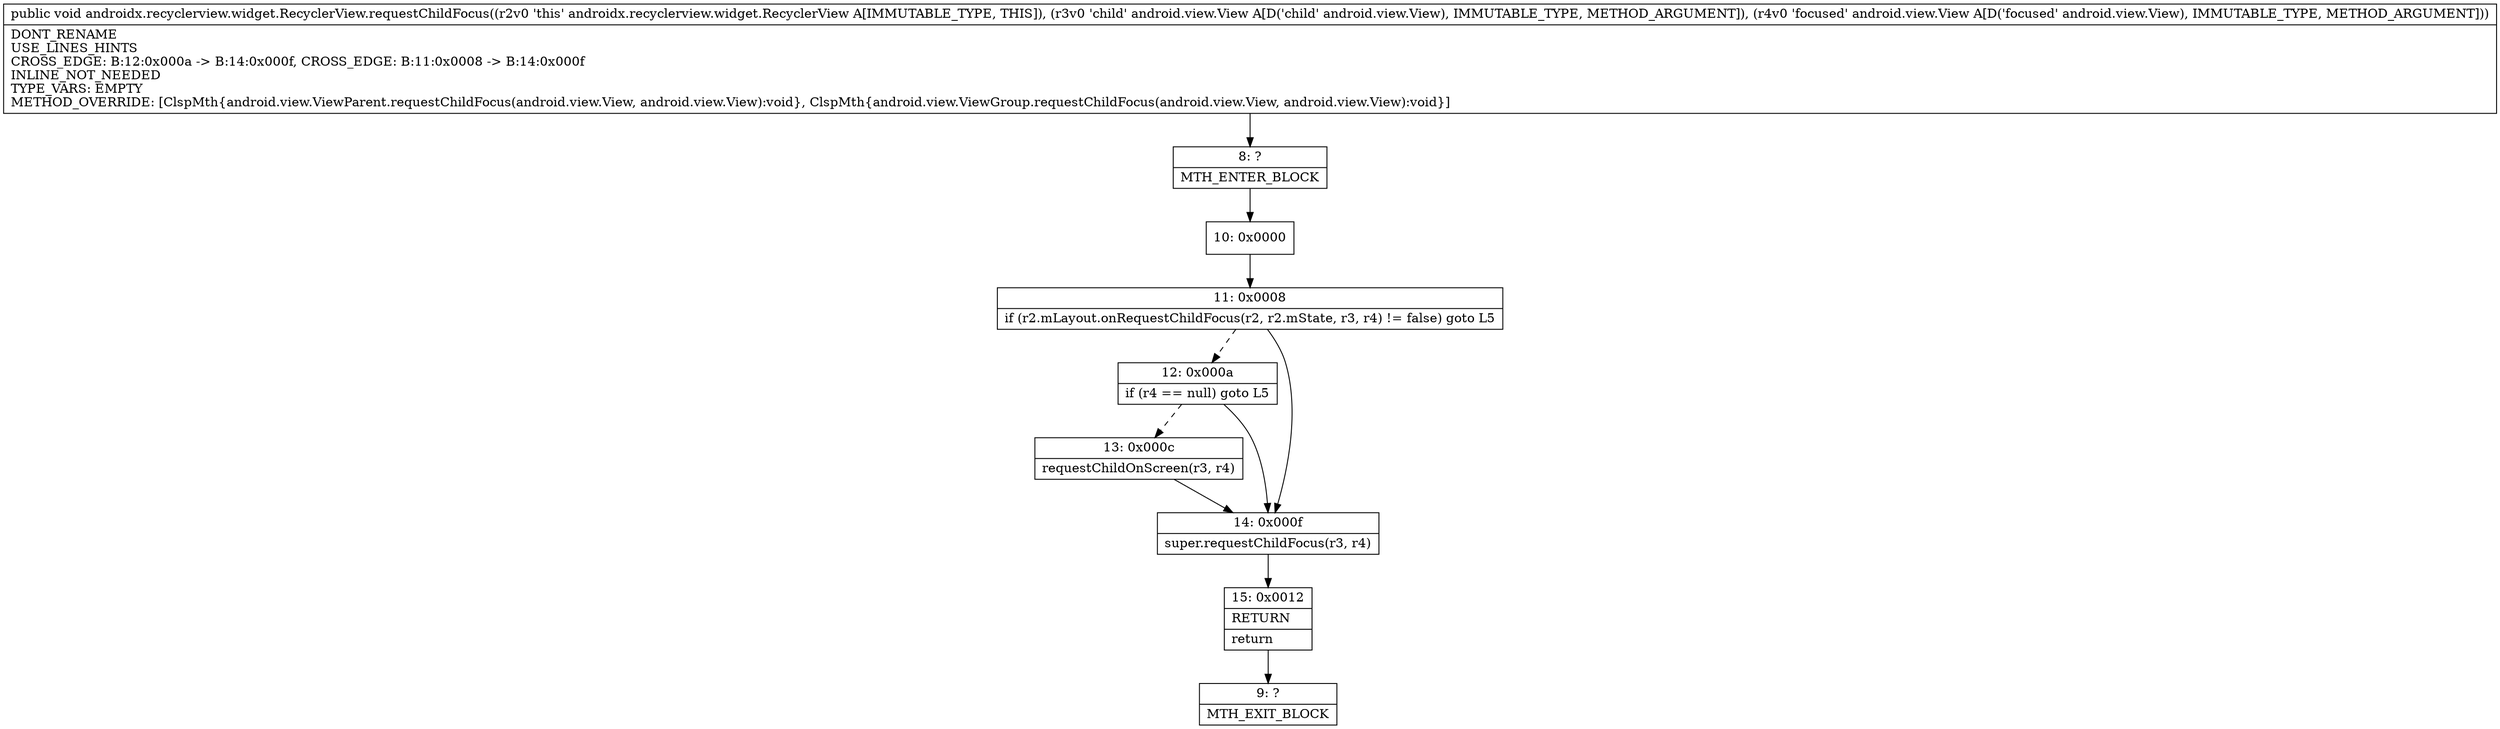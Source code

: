 digraph "CFG forandroidx.recyclerview.widget.RecyclerView.requestChildFocus(Landroid\/view\/View;Landroid\/view\/View;)V" {
Node_8 [shape=record,label="{8\:\ ?|MTH_ENTER_BLOCK\l}"];
Node_10 [shape=record,label="{10\:\ 0x0000}"];
Node_11 [shape=record,label="{11\:\ 0x0008|if (r2.mLayout.onRequestChildFocus(r2, r2.mState, r3, r4) != false) goto L5\l}"];
Node_12 [shape=record,label="{12\:\ 0x000a|if (r4 == null) goto L5\l}"];
Node_13 [shape=record,label="{13\:\ 0x000c|requestChildOnScreen(r3, r4)\l}"];
Node_14 [shape=record,label="{14\:\ 0x000f|super.requestChildFocus(r3, r4)\l}"];
Node_15 [shape=record,label="{15\:\ 0x0012|RETURN\l|return\l}"];
Node_9 [shape=record,label="{9\:\ ?|MTH_EXIT_BLOCK\l}"];
MethodNode[shape=record,label="{public void androidx.recyclerview.widget.RecyclerView.requestChildFocus((r2v0 'this' androidx.recyclerview.widget.RecyclerView A[IMMUTABLE_TYPE, THIS]), (r3v0 'child' android.view.View A[D('child' android.view.View), IMMUTABLE_TYPE, METHOD_ARGUMENT]), (r4v0 'focused' android.view.View A[D('focused' android.view.View), IMMUTABLE_TYPE, METHOD_ARGUMENT]))  | DONT_RENAME\lUSE_LINES_HINTS\lCROSS_EDGE: B:12:0x000a \-\> B:14:0x000f, CROSS_EDGE: B:11:0x0008 \-\> B:14:0x000f\lINLINE_NOT_NEEDED\lTYPE_VARS: EMPTY\lMETHOD_OVERRIDE: [ClspMth\{android.view.ViewParent.requestChildFocus(android.view.View, android.view.View):void\}, ClspMth\{android.view.ViewGroup.requestChildFocus(android.view.View, android.view.View):void\}]\l}"];
MethodNode -> Node_8;Node_8 -> Node_10;
Node_10 -> Node_11;
Node_11 -> Node_12[style=dashed];
Node_11 -> Node_14;
Node_12 -> Node_13[style=dashed];
Node_12 -> Node_14;
Node_13 -> Node_14;
Node_14 -> Node_15;
Node_15 -> Node_9;
}

